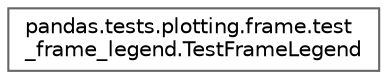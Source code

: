 digraph "Graphical Class Hierarchy"
{
 // LATEX_PDF_SIZE
  bgcolor="transparent";
  edge [fontname=Helvetica,fontsize=10,labelfontname=Helvetica,labelfontsize=10];
  node [fontname=Helvetica,fontsize=10,shape=box,height=0.2,width=0.4];
  rankdir="LR";
  Node0 [id="Node000000",label="pandas.tests.plotting.frame.test\l_frame_legend.TestFrameLegend",height=0.2,width=0.4,color="grey40", fillcolor="white", style="filled",URL="$de/daf/classpandas_1_1tests_1_1plotting_1_1frame_1_1test__frame__legend_1_1TestFrameLegend.html",tooltip=" "];
}
